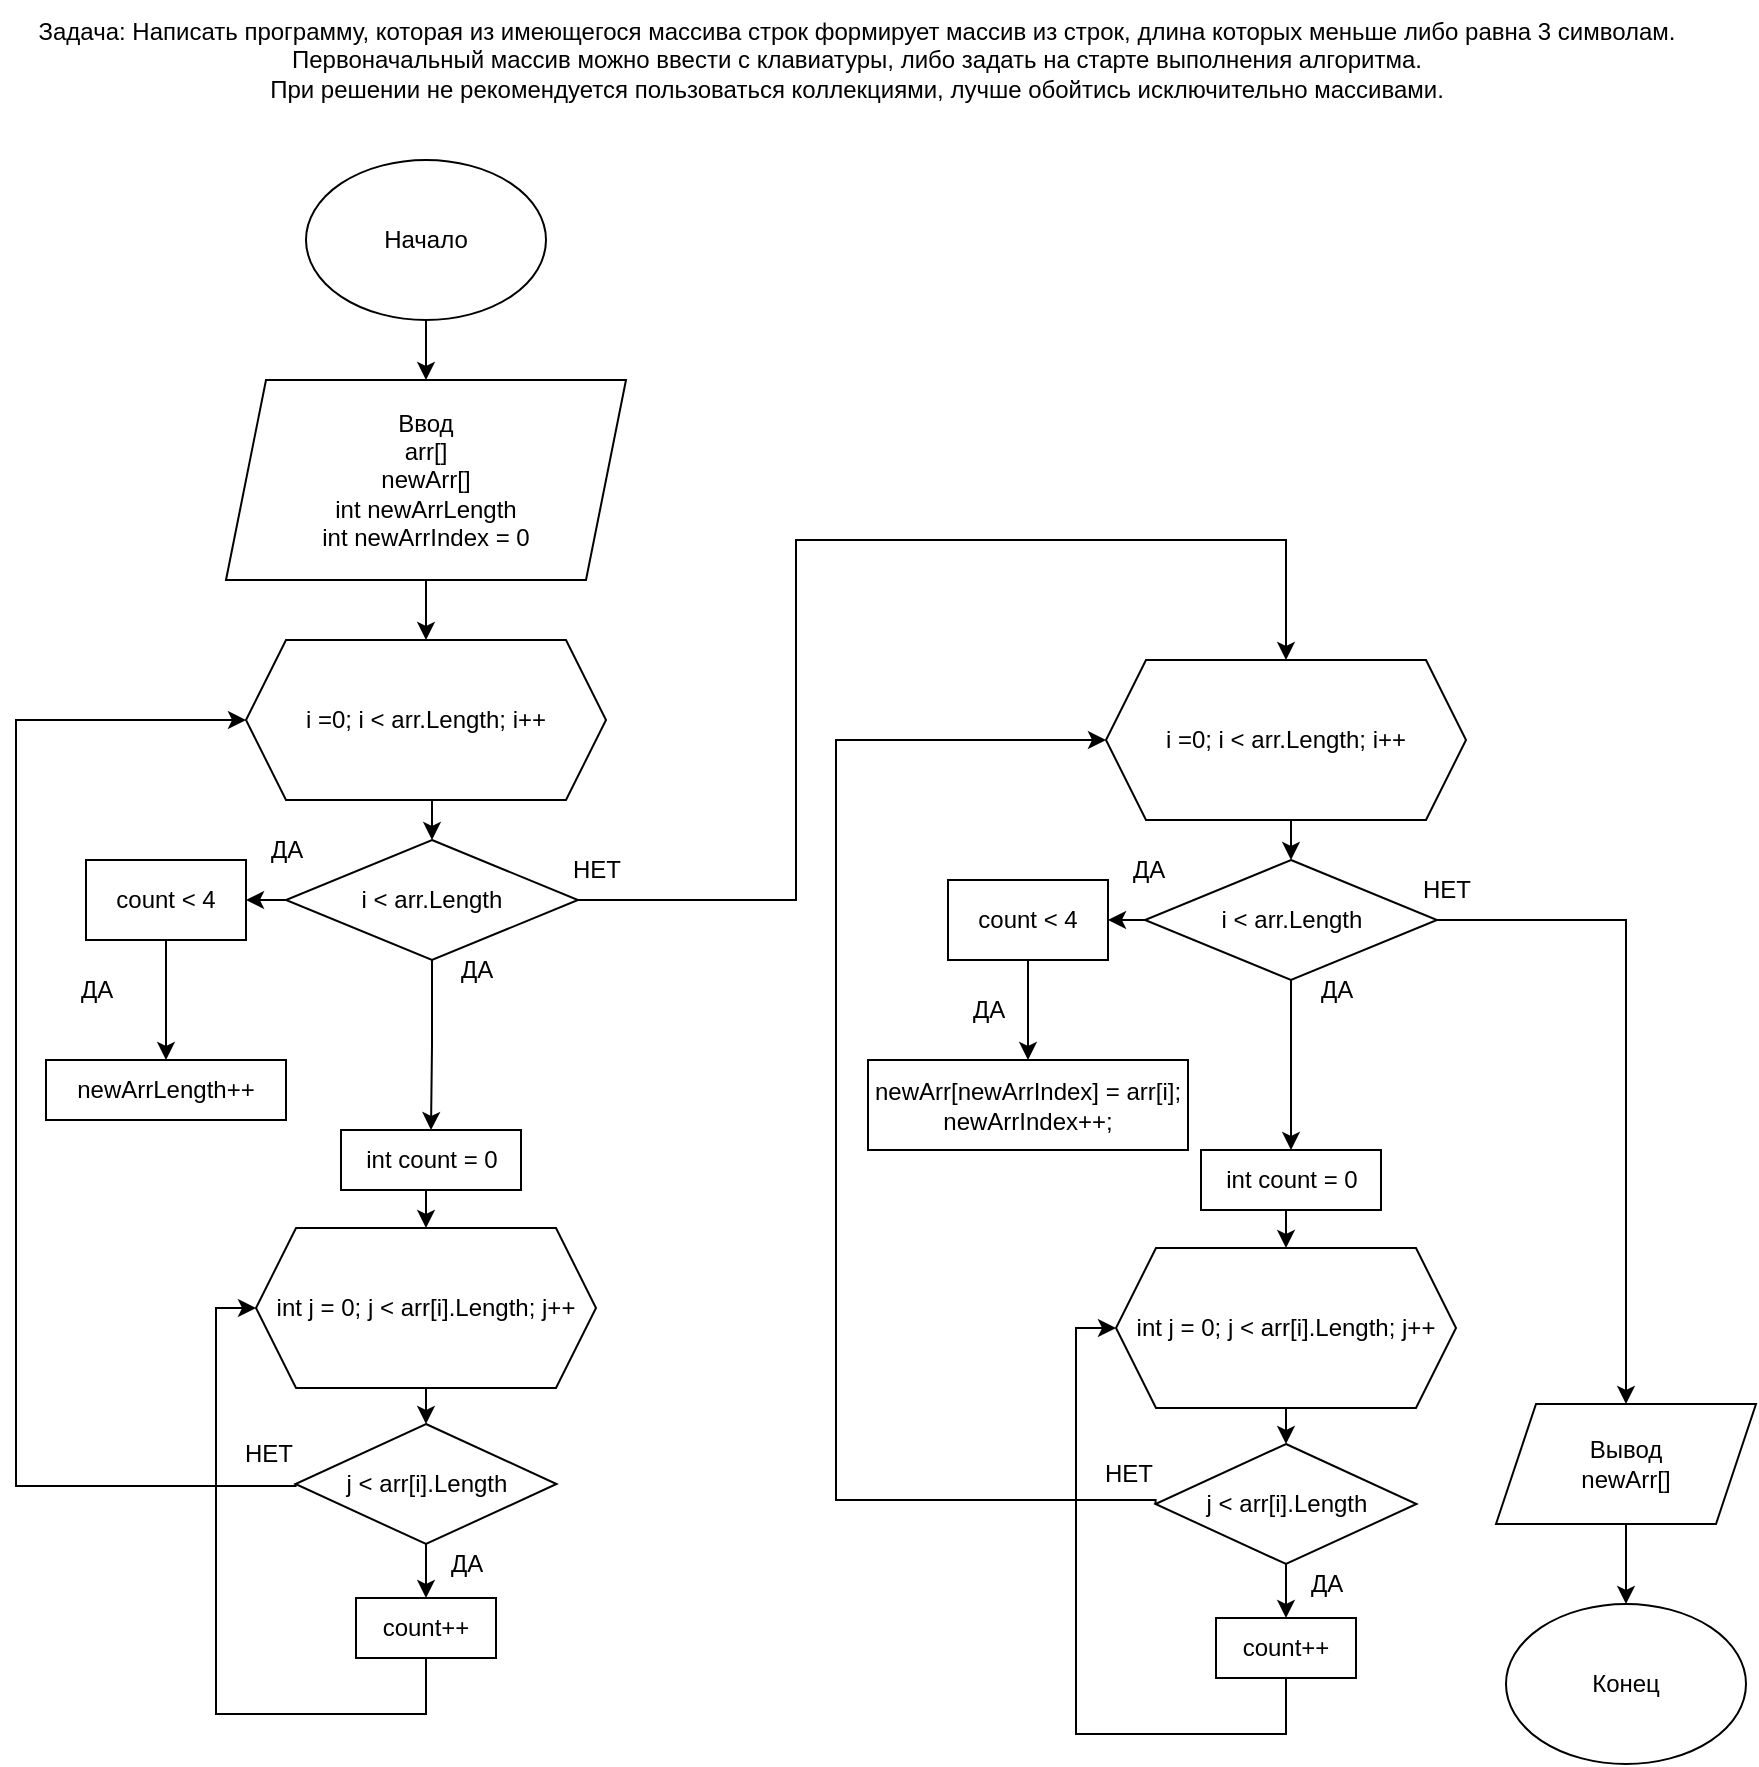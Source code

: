 <mxfile version="21.1.1" type="device">
  <diagram name="Страница 1" id="Vk-sLIZHZTBSA7ZrQw_-">
    <mxGraphModel dx="2213" dy="1936" grid="1" gridSize="10" guides="1" tooltips="1" connect="1" arrows="1" fold="1" page="1" pageScale="1" pageWidth="827" pageHeight="1169" math="0" shadow="0">
      <root>
        <mxCell id="0" />
        <mxCell id="1" parent="0" />
        <mxCell id="IcBCCEdd22SQSV2fxfGD-1" value="Задача: Написать программу, которая из имеющегося массива строк формирует массив из строк, длина которых меньше либо равна 3 символам.&lt;br&gt;Первоначальный массив можно ввести с клавиатуры, либо задать на старте выполнения алгоритма. &lt;br&gt;При решении не рекомендуется пользоваться коллекциями, лучше обойтись исключительно массивами." style="text;html=1;align=center;verticalAlign=middle;resizable=0;points=[];autosize=1;strokeColor=none;fillColor=none;" parent="1" vertex="1">
          <mxGeometry x="-610" y="-20" width="840" height="60" as="geometry" />
        </mxCell>
        <mxCell id="vGL5LHJLQ1xOwaYaHl4A-3" style="edgeStyle=orthogonalEdgeStyle;rounded=0;orthogonalLoop=1;jettySize=auto;html=1;exitX=0.5;exitY=1;exitDx=0;exitDy=0;entryX=0.5;entryY=0;entryDx=0;entryDy=0;" edge="1" parent="1" source="02TKJTRQUDcu6E_adrIW-1" target="vGL5LHJLQ1xOwaYaHl4A-48">
          <mxGeometry relative="1" as="geometry">
            <mxPoint x="-402.5" y="410" as="targetPoint" />
          </mxGeometry>
        </mxCell>
        <mxCell id="02TKJTRQUDcu6E_adrIW-1" value="i =0; i &amp;lt; arr.Length; i++" style="shape=hexagon;perimeter=hexagonPerimeter2;whiteSpace=wrap;html=1;fixedSize=1;" parent="1" vertex="1">
          <mxGeometry x="-495" y="300" width="180" height="80" as="geometry" />
        </mxCell>
        <mxCell id="02TKJTRQUDcu6E_adrIW-17" style="edgeStyle=orthogonalEdgeStyle;rounded=0;orthogonalLoop=1;jettySize=auto;html=1;exitX=0.5;exitY=1;exitDx=0;exitDy=0;" parent="1" source="02TKJTRQUDcu6E_adrIW-2" edge="1">
          <mxGeometry relative="1" as="geometry">
            <mxPoint x="-405" y="300" as="targetPoint" />
          </mxGeometry>
        </mxCell>
        <mxCell id="02TKJTRQUDcu6E_adrIW-2" value="Ввод&lt;br&gt;arr[]&lt;br&gt;newArr[]&lt;br&gt;int&amp;nbsp;newArrLength&lt;br&gt;int newArrIndex = 0" style="shape=parallelogram;perimeter=parallelogramPerimeter;whiteSpace=wrap;html=1;fixedSize=1;" parent="1" vertex="1">
          <mxGeometry x="-505" y="170" width="200" height="100" as="geometry" />
        </mxCell>
        <mxCell id="02TKJTRQUDcu6E_adrIW-11" style="edgeStyle=orthogonalEdgeStyle;rounded=0;orthogonalLoop=1;jettySize=auto;html=1;exitX=0.5;exitY=1;exitDx=0;exitDy=0;entryX=0.5;entryY=0;entryDx=0;entryDy=0;" parent="1" source="02TKJTRQUDcu6E_adrIW-3" target="vGL5LHJLQ1xOwaYaHl4A-50" edge="1">
          <mxGeometry relative="1" as="geometry">
            <mxPoint x="-405" y="703" as="targetPoint" />
          </mxGeometry>
        </mxCell>
        <mxCell id="02TKJTRQUDcu6E_adrIW-3" value="int j = 0; j &amp;lt; arr[i].Length; j++" style="shape=hexagon;perimeter=hexagonPerimeter2;whiteSpace=wrap;html=1;fixedSize=1;" parent="1" vertex="1">
          <mxGeometry x="-490" y="594" width="170" height="80" as="geometry" />
        </mxCell>
        <mxCell id="02TKJTRQUDcu6E_adrIW-16" style="edgeStyle=orthogonalEdgeStyle;rounded=0;orthogonalLoop=1;jettySize=auto;html=1;exitX=0.5;exitY=1;exitDx=0;exitDy=0;entryX=0.5;entryY=0;entryDx=0;entryDy=0;" parent="1" source="02TKJTRQUDcu6E_adrIW-4" target="02TKJTRQUDcu6E_adrIW-3" edge="1">
          <mxGeometry relative="1" as="geometry" />
        </mxCell>
        <mxCell id="02TKJTRQUDcu6E_adrIW-4" value="int count = 0" style="rounded=0;whiteSpace=wrap;html=1;" parent="1" vertex="1">
          <mxGeometry x="-447.5" y="545" width="90" height="30" as="geometry" />
        </mxCell>
        <mxCell id="02TKJTRQUDcu6E_adrIW-10" style="edgeStyle=orthogonalEdgeStyle;rounded=0;orthogonalLoop=1;jettySize=auto;html=1;exitX=0.5;exitY=1;exitDx=0;exitDy=0;entryX=0;entryY=0.5;entryDx=0;entryDy=0;" parent="1" source="02TKJTRQUDcu6E_adrIW-5" target="02TKJTRQUDcu6E_adrIW-3" edge="1">
          <mxGeometry relative="1" as="geometry">
            <Array as="points">
              <mxPoint x="-410" y="837" />
              <mxPoint x="-510" y="837" />
              <mxPoint x="-510" y="622" />
            </Array>
          </mxGeometry>
        </mxCell>
        <mxCell id="02TKJTRQUDcu6E_adrIW-5" value="count++" style="rounded=0;whiteSpace=wrap;html=1;" parent="1" vertex="1">
          <mxGeometry x="-440" y="779" width="70" height="30" as="geometry" />
        </mxCell>
        <mxCell id="02TKJTRQUDcu6E_adrIW-9" style="edgeStyle=orthogonalEdgeStyle;rounded=0;orthogonalLoop=1;jettySize=auto;html=1;exitX=0.5;exitY=1;exitDx=0;exitDy=0;entryX=0.5;entryY=0;entryDx=0;entryDy=0;" parent="1" target="02TKJTRQUDcu6E_adrIW-5" edge="1">
          <mxGeometry relative="1" as="geometry">
            <mxPoint x="-405" y="743" as="sourcePoint" />
          </mxGeometry>
        </mxCell>
        <mxCell id="02TKJTRQUDcu6E_adrIW-13" style="edgeStyle=orthogonalEdgeStyle;rounded=0;orthogonalLoop=1;jettySize=auto;html=1;entryX=0;entryY=0.5;entryDx=0;entryDy=0;exitX=0;exitY=0.5;exitDx=0;exitDy=0;" parent="1" source="vGL5LHJLQ1xOwaYaHl4A-50" target="02TKJTRQUDcu6E_adrIW-1" edge="1">
          <mxGeometry relative="1" as="geometry">
            <Array as="points">
              <mxPoint x="-470" y="723" />
              <mxPoint x="-610" y="723" />
              <mxPoint x="-610" y="340" />
            </Array>
            <mxPoint x="-455" y="723" as="sourcePoint" />
          </mxGeometry>
        </mxCell>
        <mxCell id="02TKJTRQUDcu6E_adrIW-12" value="ДА" style="text;html=1;align=center;verticalAlign=middle;resizable=0;points=[];autosize=1;strokeColor=none;fillColor=none;" parent="1" vertex="1">
          <mxGeometry x="-405" y="747" width="40" height="30" as="geometry" />
        </mxCell>
        <mxCell id="02TKJTRQUDcu6E_adrIW-14" value="НЕТ" style="text;html=1;align=center;verticalAlign=middle;resizable=0;points=[];autosize=1;strokeColor=none;fillColor=none;" parent="1" vertex="1">
          <mxGeometry x="-509" y="692" width="50" height="30" as="geometry" />
        </mxCell>
        <mxCell id="vGL5LHJLQ1xOwaYaHl4A-8" style="edgeStyle=orthogonalEdgeStyle;rounded=0;orthogonalLoop=1;jettySize=auto;html=1;exitX=0.5;exitY=1;exitDx=0;exitDy=0;entryX=0.5;entryY=0;entryDx=0;entryDy=0;" edge="1" parent="1" source="02TKJTRQUDcu6E_adrIW-18" target="02TKJTRQUDcu6E_adrIW-20">
          <mxGeometry relative="1" as="geometry" />
        </mxCell>
        <mxCell id="02TKJTRQUDcu6E_adrIW-18" value="count &amp;lt; 4" style="rounded=0;whiteSpace=wrap;html=1;" parent="1" vertex="1">
          <mxGeometry x="-575" y="410" width="80" height="40" as="geometry" />
        </mxCell>
        <mxCell id="02TKJTRQUDcu6E_adrIW-20" value="newArrLength++" style="rounded=0;whiteSpace=wrap;html=1;" parent="1" vertex="1">
          <mxGeometry x="-595" y="510" width="120" height="30" as="geometry" />
        </mxCell>
        <mxCell id="02TKJTRQUDcu6E_adrIW-22" value="ДА" style="text;html=1;align=center;verticalAlign=middle;resizable=0;points=[];autosize=1;strokeColor=none;fillColor=none;" parent="1" vertex="1">
          <mxGeometry x="-400" y="450" width="40" height="30" as="geometry" />
        </mxCell>
        <mxCell id="02TKJTRQUDcu6E_adrIW-46" style="edgeStyle=orthogonalEdgeStyle;rounded=0;orthogonalLoop=1;jettySize=auto;html=1;exitX=0.5;exitY=1;exitDx=0;exitDy=0;entryX=0.5;entryY=0;entryDx=0;entryDy=0;" parent="1" source="02TKJTRQUDcu6E_adrIW-45" target="02TKJTRQUDcu6E_adrIW-2" edge="1">
          <mxGeometry relative="1" as="geometry" />
        </mxCell>
        <mxCell id="02TKJTRQUDcu6E_adrIW-45" value="Начало" style="ellipse;whiteSpace=wrap;html=1;" parent="1" vertex="1">
          <mxGeometry x="-465" y="60" width="120" height="80" as="geometry" />
        </mxCell>
        <mxCell id="02TKJTRQUDcu6E_adrIW-50" style="edgeStyle=orthogonalEdgeStyle;rounded=0;orthogonalLoop=1;jettySize=auto;html=1;exitX=0.5;exitY=1;exitDx=0;exitDy=0;entryX=0.5;entryY=0;entryDx=0;entryDy=0;" parent="1" source="02TKJTRQUDcu6E_adrIW-47" target="02TKJTRQUDcu6E_adrIW-49" edge="1">
          <mxGeometry relative="1" as="geometry" />
        </mxCell>
        <mxCell id="02TKJTRQUDcu6E_adrIW-47" value="Вывод&lt;br&gt;newArr[]" style="shape=parallelogram;perimeter=parallelogramPerimeter;whiteSpace=wrap;html=1;fixedSize=1;" parent="1" vertex="1">
          <mxGeometry x="130" y="682" width="130" height="60" as="geometry" />
        </mxCell>
        <mxCell id="02TKJTRQUDcu6E_adrIW-49" value="Конец" style="ellipse;whiteSpace=wrap;html=1;" parent="1" vertex="1">
          <mxGeometry x="135" y="782" width="120" height="80" as="geometry" />
        </mxCell>
        <mxCell id="vGL5LHJLQ1xOwaYaHl4A-6" style="edgeStyle=orthogonalEdgeStyle;rounded=0;orthogonalLoop=1;jettySize=auto;html=1;exitX=0.5;exitY=1;exitDx=0;exitDy=0;entryX=0.5;entryY=0;entryDx=0;entryDy=0;" edge="1" parent="1" source="vGL5LHJLQ1xOwaYaHl4A-48" target="02TKJTRQUDcu6E_adrIW-4">
          <mxGeometry relative="1" as="geometry">
            <mxPoint x="-402.5" y="450" as="sourcePoint" />
          </mxGeometry>
        </mxCell>
        <mxCell id="vGL5LHJLQ1xOwaYaHl4A-33" style="edgeStyle=orthogonalEdgeStyle;rounded=0;orthogonalLoop=1;jettySize=auto;html=1;exitX=0;exitY=0.5;exitDx=0;exitDy=0;entryX=1;entryY=0.5;entryDx=0;entryDy=0;" edge="1" parent="1" source="vGL5LHJLQ1xOwaYaHl4A-48" target="02TKJTRQUDcu6E_adrIW-18">
          <mxGeometry relative="1" as="geometry">
            <mxPoint x="-455" y="430" as="sourcePoint" />
          </mxGeometry>
        </mxCell>
        <mxCell id="vGL5LHJLQ1xOwaYaHl4A-34" style="edgeStyle=orthogonalEdgeStyle;rounded=0;orthogonalLoop=1;jettySize=auto;html=1;exitX=1;exitY=0.5;exitDx=0;exitDy=0;entryX=0.5;entryY=0;entryDx=0;entryDy=0;" edge="1" parent="1" source="vGL5LHJLQ1xOwaYaHl4A-48" target="vGL5LHJLQ1xOwaYaHl4A-12">
          <mxGeometry relative="1" as="geometry">
            <mxPoint x="-350" y="430" as="sourcePoint" />
            <Array as="points">
              <mxPoint x="-220" y="430" />
              <mxPoint x="-220" y="250" />
              <mxPoint x="25" y="250" />
            </Array>
          </mxGeometry>
        </mxCell>
        <mxCell id="vGL5LHJLQ1xOwaYaHl4A-9" value="ДА" style="text;html=1;align=center;verticalAlign=middle;resizable=0;points=[];autosize=1;strokeColor=none;fillColor=none;" vertex="1" parent="1">
          <mxGeometry x="-495" y="390" width="40" height="30" as="geometry" />
        </mxCell>
        <mxCell id="vGL5LHJLQ1xOwaYaHl4A-10" value="ДА" style="text;html=1;align=center;verticalAlign=middle;resizable=0;points=[];autosize=1;strokeColor=none;fillColor=none;" vertex="1" parent="1">
          <mxGeometry x="-590" y="460" width="40" height="30" as="geometry" />
        </mxCell>
        <mxCell id="vGL5LHJLQ1xOwaYaHl4A-44" style="edgeStyle=orthogonalEdgeStyle;rounded=0;orthogonalLoop=1;jettySize=auto;html=1;exitX=0.5;exitY=1;exitDx=0;exitDy=0;entryX=0.5;entryY=0;entryDx=0;entryDy=0;" edge="1" parent="1" source="vGL5LHJLQ1xOwaYaHl4A-12" target="vGL5LHJLQ1xOwaYaHl4A-43">
          <mxGeometry relative="1" as="geometry" />
        </mxCell>
        <mxCell id="vGL5LHJLQ1xOwaYaHl4A-12" value="i =0; i &amp;lt; arr.Length; i++" style="shape=hexagon;perimeter=hexagonPerimeter2;whiteSpace=wrap;html=1;fixedSize=1;" vertex="1" parent="1">
          <mxGeometry x="-65" y="310" width="180" height="80" as="geometry" />
        </mxCell>
        <mxCell id="vGL5LHJLQ1xOwaYaHl4A-13" style="edgeStyle=orthogonalEdgeStyle;rounded=0;orthogonalLoop=1;jettySize=auto;html=1;exitX=0.5;exitY=1;exitDx=0;exitDy=0;entryX=0.5;entryY=0;entryDx=0;entryDy=0;" edge="1" parent="1" source="vGL5LHJLQ1xOwaYaHl4A-14" target="vGL5LHJLQ1xOwaYaHl4A-49">
          <mxGeometry relative="1" as="geometry">
            <mxPoint x="25" y="713" as="targetPoint" />
          </mxGeometry>
        </mxCell>
        <mxCell id="vGL5LHJLQ1xOwaYaHl4A-14" value="int j = 0; j &amp;lt; arr[i].Length; j++" style="shape=hexagon;perimeter=hexagonPerimeter2;whiteSpace=wrap;html=1;fixedSize=1;" vertex="1" parent="1">
          <mxGeometry x="-60" y="604" width="170" height="80" as="geometry" />
        </mxCell>
        <mxCell id="vGL5LHJLQ1xOwaYaHl4A-15" style="edgeStyle=orthogonalEdgeStyle;rounded=0;orthogonalLoop=1;jettySize=auto;html=1;exitX=0.5;exitY=1;exitDx=0;exitDy=0;entryX=0.5;entryY=0;entryDx=0;entryDy=0;" edge="1" parent="1" source="vGL5LHJLQ1xOwaYaHl4A-16" target="vGL5LHJLQ1xOwaYaHl4A-14">
          <mxGeometry relative="1" as="geometry" />
        </mxCell>
        <mxCell id="vGL5LHJLQ1xOwaYaHl4A-16" value="int count = 0" style="rounded=0;whiteSpace=wrap;html=1;" vertex="1" parent="1">
          <mxGeometry x="-17.5" y="555" width="90" height="30" as="geometry" />
        </mxCell>
        <mxCell id="vGL5LHJLQ1xOwaYaHl4A-17" style="edgeStyle=orthogonalEdgeStyle;rounded=0;orthogonalLoop=1;jettySize=auto;html=1;exitX=0.5;exitY=1;exitDx=0;exitDy=0;entryX=0;entryY=0.5;entryDx=0;entryDy=0;" edge="1" parent="1" source="vGL5LHJLQ1xOwaYaHl4A-18" target="vGL5LHJLQ1xOwaYaHl4A-14">
          <mxGeometry relative="1" as="geometry">
            <Array as="points">
              <mxPoint x="20" y="847" />
              <mxPoint x="-80" y="847" />
              <mxPoint x="-80" y="632" />
            </Array>
          </mxGeometry>
        </mxCell>
        <mxCell id="vGL5LHJLQ1xOwaYaHl4A-18" value="count++" style="rounded=0;whiteSpace=wrap;html=1;" vertex="1" parent="1">
          <mxGeometry x="-10" y="789" width="70" height="30" as="geometry" />
        </mxCell>
        <mxCell id="vGL5LHJLQ1xOwaYaHl4A-19" style="edgeStyle=orthogonalEdgeStyle;rounded=0;orthogonalLoop=1;jettySize=auto;html=1;exitX=0.5;exitY=1;exitDx=0;exitDy=0;entryX=0.5;entryY=0;entryDx=0;entryDy=0;" edge="1" parent="1" target="vGL5LHJLQ1xOwaYaHl4A-18">
          <mxGeometry relative="1" as="geometry">
            <mxPoint x="25" y="753" as="sourcePoint" />
          </mxGeometry>
        </mxCell>
        <mxCell id="vGL5LHJLQ1xOwaYaHl4A-20" style="edgeStyle=orthogonalEdgeStyle;rounded=0;orthogonalLoop=1;jettySize=auto;html=1;entryX=0;entryY=0.5;entryDx=0;entryDy=0;exitX=0;exitY=0.5;exitDx=0;exitDy=0;" edge="1" parent="1" source="vGL5LHJLQ1xOwaYaHl4A-49" target="vGL5LHJLQ1xOwaYaHl4A-12">
          <mxGeometry relative="1" as="geometry">
            <Array as="points">
              <mxPoint x="-40" y="730" />
              <mxPoint x="-200" y="730" />
              <mxPoint x="-200" y="350" />
            </Array>
            <mxPoint x="-25" y="730" as="sourcePoint" />
          </mxGeometry>
        </mxCell>
        <mxCell id="vGL5LHJLQ1xOwaYaHl4A-22" value="ДА" style="text;html=1;align=center;verticalAlign=middle;resizable=0;points=[];autosize=1;strokeColor=none;fillColor=none;" vertex="1" parent="1">
          <mxGeometry x="25" y="757" width="40" height="30" as="geometry" />
        </mxCell>
        <mxCell id="vGL5LHJLQ1xOwaYaHl4A-23" value="НЕТ" style="text;html=1;align=center;verticalAlign=middle;resizable=0;points=[];autosize=1;strokeColor=none;fillColor=none;" vertex="1" parent="1">
          <mxGeometry x="-79" y="702" width="50" height="30" as="geometry" />
        </mxCell>
        <mxCell id="vGL5LHJLQ1xOwaYaHl4A-27" value="ДА" style="text;html=1;align=center;verticalAlign=middle;resizable=0;points=[];autosize=1;strokeColor=none;fillColor=none;" vertex="1" parent="1">
          <mxGeometry x="30" y="460" width="40" height="30" as="geometry" />
        </mxCell>
        <mxCell id="vGL5LHJLQ1xOwaYaHl4A-41" style="edgeStyle=orthogonalEdgeStyle;rounded=0;orthogonalLoop=1;jettySize=auto;html=1;exitX=1;exitY=0.5;exitDx=0;exitDy=0;entryX=0.5;entryY=0;entryDx=0;entryDy=0;" edge="1" parent="1" source="vGL5LHJLQ1xOwaYaHl4A-43" target="02TKJTRQUDcu6E_adrIW-47">
          <mxGeometry relative="1" as="geometry">
            <mxPoint x="80" y="440" as="sourcePoint" />
          </mxGeometry>
        </mxCell>
        <mxCell id="vGL5LHJLQ1xOwaYaHl4A-31" value="ДА" style="text;html=1;align=center;verticalAlign=middle;resizable=0;points=[];autosize=1;strokeColor=none;fillColor=none;" vertex="1" parent="1">
          <mxGeometry x="-64" y="400" width="40" height="30" as="geometry" />
        </mxCell>
        <mxCell id="vGL5LHJLQ1xOwaYaHl4A-35" value="НЕТ" style="text;html=1;align=center;verticalAlign=middle;resizable=0;points=[];autosize=1;strokeColor=none;fillColor=none;" vertex="1" parent="1">
          <mxGeometry x="-345" y="400" width="50" height="30" as="geometry" />
        </mxCell>
        <mxCell id="vGL5LHJLQ1xOwaYaHl4A-36" style="edgeStyle=orthogonalEdgeStyle;rounded=0;orthogonalLoop=1;jettySize=auto;html=1;exitX=0.5;exitY=1;exitDx=0;exitDy=0;entryX=0.5;entryY=0;entryDx=0;entryDy=0;" edge="1" parent="1" source="vGL5LHJLQ1xOwaYaHl4A-37" target="vGL5LHJLQ1xOwaYaHl4A-38">
          <mxGeometry relative="1" as="geometry" />
        </mxCell>
        <mxCell id="vGL5LHJLQ1xOwaYaHl4A-37" value="count &amp;lt; 4" style="rounded=0;whiteSpace=wrap;html=1;" vertex="1" parent="1">
          <mxGeometry x="-144" y="420" width="80" height="40" as="geometry" />
        </mxCell>
        <mxCell id="vGL5LHJLQ1xOwaYaHl4A-38" value="&lt;div&gt;newArr[newArrIndex] = arr[i];&lt;/div&gt;&lt;div&gt;&lt;span style=&quot;background-color: initial;&quot;&gt;newArrIndex++;&lt;/span&gt;&lt;/div&gt;" style="rounded=0;whiteSpace=wrap;html=1;" vertex="1" parent="1">
          <mxGeometry x="-184" y="510" width="160" height="45" as="geometry" />
        </mxCell>
        <mxCell id="vGL5LHJLQ1xOwaYaHl4A-39" value="ДА" style="text;html=1;align=center;verticalAlign=middle;resizable=0;points=[];autosize=1;strokeColor=none;fillColor=none;" vertex="1" parent="1">
          <mxGeometry x="-144" y="470" width="40" height="30" as="geometry" />
        </mxCell>
        <mxCell id="vGL5LHJLQ1xOwaYaHl4A-42" value="НЕТ" style="text;html=1;align=center;verticalAlign=middle;resizable=0;points=[];autosize=1;strokeColor=none;fillColor=none;" vertex="1" parent="1">
          <mxGeometry x="80" y="410" width="50" height="30" as="geometry" />
        </mxCell>
        <mxCell id="vGL5LHJLQ1xOwaYaHl4A-45" style="edgeStyle=orthogonalEdgeStyle;rounded=0;orthogonalLoop=1;jettySize=auto;html=1;exitX=0.5;exitY=1;exitDx=0;exitDy=0;entryX=0.5;entryY=0;entryDx=0;entryDy=0;" edge="1" parent="1" source="vGL5LHJLQ1xOwaYaHl4A-43" target="vGL5LHJLQ1xOwaYaHl4A-16">
          <mxGeometry relative="1" as="geometry" />
        </mxCell>
        <mxCell id="vGL5LHJLQ1xOwaYaHl4A-46" style="edgeStyle=orthogonalEdgeStyle;rounded=0;orthogonalLoop=1;jettySize=auto;html=1;exitX=0;exitY=0.5;exitDx=0;exitDy=0;entryX=1;entryY=0.5;entryDx=0;entryDy=0;" edge="1" parent="1" source="vGL5LHJLQ1xOwaYaHl4A-43" target="vGL5LHJLQ1xOwaYaHl4A-37">
          <mxGeometry relative="1" as="geometry" />
        </mxCell>
        <mxCell id="vGL5LHJLQ1xOwaYaHl4A-43" value="i &amp;lt; arr.Length" style="rhombus;whiteSpace=wrap;html=1;" vertex="1" parent="1">
          <mxGeometry x="-45.5" y="410" width="146" height="60" as="geometry" />
        </mxCell>
        <mxCell id="vGL5LHJLQ1xOwaYaHl4A-48" value="i &amp;lt; arr.Length" style="rhombus;whiteSpace=wrap;html=1;" vertex="1" parent="1">
          <mxGeometry x="-475" y="400" width="146" height="60" as="geometry" />
        </mxCell>
        <mxCell id="vGL5LHJLQ1xOwaYaHl4A-49" value="j &amp;lt; arr[i].Length" style="rhombus;whiteSpace=wrap;html=1;" vertex="1" parent="1">
          <mxGeometry x="-40.25" y="702" width="130.5" height="60" as="geometry" />
        </mxCell>
        <mxCell id="vGL5LHJLQ1xOwaYaHl4A-50" value="j &amp;lt; arr[i].Length" style="rhombus;whiteSpace=wrap;html=1;" vertex="1" parent="1">
          <mxGeometry x="-470.25" y="692" width="130.5" height="60" as="geometry" />
        </mxCell>
      </root>
    </mxGraphModel>
  </diagram>
</mxfile>
